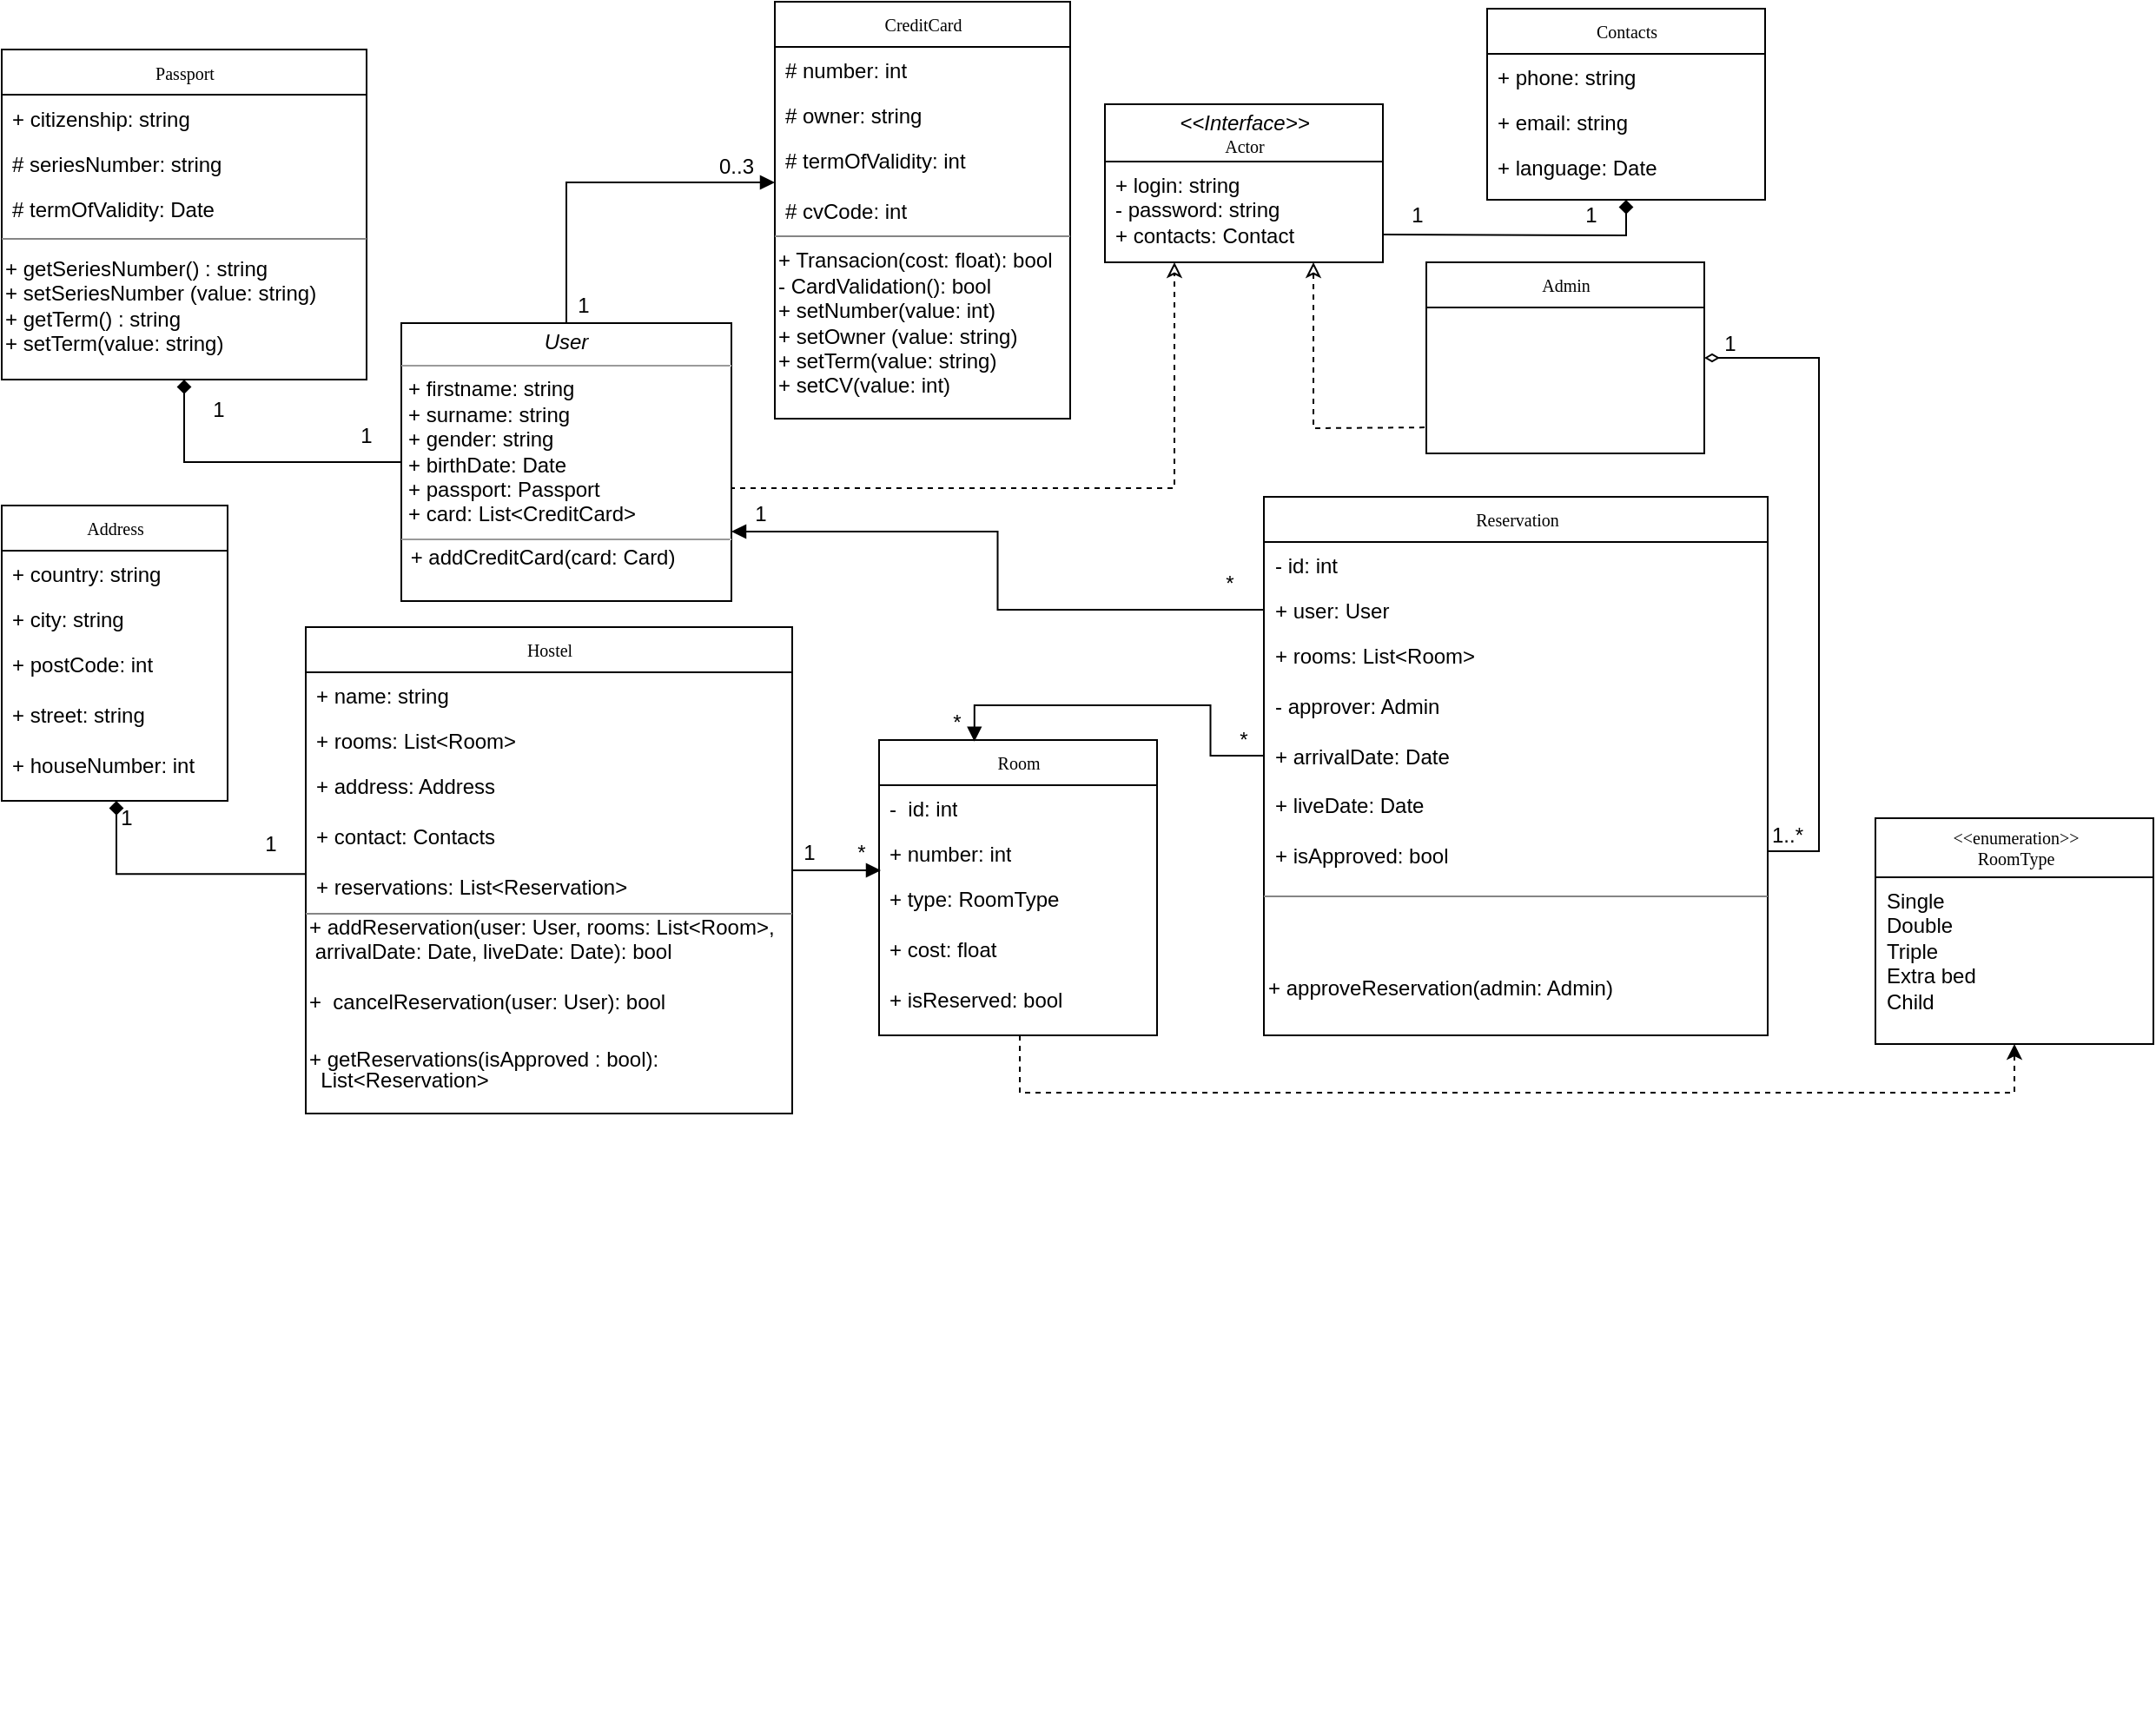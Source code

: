 <mxfile version="12.1.7" type="device" pages="1"><diagram name="Page-1" id="c4acf3e9-155e-7222-9cf6-157b1a14988f"><mxGraphModel dx="1764" dy="641" grid="0" gridSize="10" guides="1" tooltips="1" connect="1" arrows="1" fold="1" page="0" pageScale="1" pageWidth="850" pageHeight="1100" background="#ffffff" math="0" shadow="0"><root><mxCell id="0"/><mxCell id="1" parent="0"/><mxCell id="17acba5748e5396b-20" value="Passport" style="swimlane;html=1;fontStyle=0;childLayout=stackLayout;horizontal=1;startSize=26;fillColor=none;horizontalStack=0;resizeParent=1;resizeLast=0;collapsible=1;marginBottom=0;swimlaneFillColor=#ffffff;rounded=0;shadow=0;comic=0;labelBackgroundColor=none;strokeColor=#000000;strokeWidth=1;fontFamily=Verdana;fontSize=10;fontColor=#000000;align=center;" parent="1" vertex="1"><mxGeometry x="-195" y="47.5" width="210" height="190" as="geometry"/></mxCell><mxCell id="17acba5748e5396b-21" value="+ citizenship: string" style="text;html=1;strokeColor=none;fillColor=none;align=left;verticalAlign=top;spacingLeft=4;spacingRight=4;whiteSpace=wrap;overflow=hidden;rotatable=0;points=[[0,0.5],[1,0.5]];portConstraint=eastwest;" parent="17acba5748e5396b-20" vertex="1"><mxGeometry y="26" width="210" height="26" as="geometry"/></mxCell><mxCell id="17acba5748e5396b-24" value="# seriesNumber: string" style="text;html=1;strokeColor=none;fillColor=none;align=left;verticalAlign=top;spacingLeft=4;spacingRight=4;whiteSpace=wrap;overflow=hidden;rotatable=0;points=[[0,0.5],[1,0.5]];portConstraint=eastwest;" parent="17acba5748e5396b-20" vertex="1"><mxGeometry y="52" width="210" height="26" as="geometry"/></mxCell><mxCell id="17acba5748e5396b-26" value="# termOfValidity: Date" style="text;html=1;strokeColor=none;fillColor=none;align=left;verticalAlign=top;spacingLeft=4;spacingRight=4;whiteSpace=wrap;overflow=hidden;rotatable=0;points=[[0,0.5],[1,0.5]];portConstraint=eastwest;" parent="17acba5748e5396b-20" vertex="1"><mxGeometry y="78" width="210" height="26" as="geometry"/></mxCell><mxCell id="ypQrgN2P2nXU23HCcrol-1" value="" style="line;strokeWidth=1;html=1;perimeter=backbonePerimeter;points=[];outlineConnect=0;fillColor=none;gradientColor=none;align=left;strokeColor=#858585;" vertex="1" parent="17acba5748e5396b-20"><mxGeometry y="104" width="210" height="10" as="geometry"/></mxCell><mxCell id="ypQrgN2P2nXU23HCcrol-2" value="+ getSeriesNumber() : string&lt;br&gt;+ setSeriesNumber&amp;nbsp;(value: string)&lt;br&gt;+ getTerm() : string&lt;br&gt;+ setTerm(value: string)" style="text;html=1;strokeColor=none;fillColor=none;align=left;verticalAlign=middle;whiteSpace=wrap;rounded=0;" vertex="1" parent="17acba5748e5396b-20"><mxGeometry y="114" width="210" height="66" as="geometry"/></mxCell><mxCell id="17acba5748e5396b-30" value="&lt;i style=&quot;font-family: &amp;#34;helvetica&amp;#34; ; font-size: 12px&quot;&gt;&amp;lt;&amp;lt;Interface&amp;gt;&amp;gt;&lt;/i&gt;&lt;br style=&quot;font-family: &amp;#34;helvetica&amp;#34; ; font-size: 12px&quot;&gt;Actor" style="swimlane;html=1;fontStyle=0;childLayout=stackLayout;horizontal=1;startSize=33;fillColor=none;horizontalStack=0;resizeParent=1;resizeLast=0;collapsible=1;marginBottom=0;swimlaneFillColor=#ffffff;rounded=0;shadow=0;comic=0;labelBackgroundColor=none;strokeColor=#000000;strokeWidth=1;fontFamily=Verdana;fontSize=10;fontColor=#000000;align=center;" parent="1" vertex="1"><mxGeometry x="440" y="79" width="160" height="91" as="geometry"/></mxCell><mxCell id="VvkMcP-IdtEnduFRaQea-52" value="+ login: string&lt;br&gt;- password: string&lt;br&gt;&lt;span style=&quot;white-space: nowrap&quot;&gt;+ contacts: Contact&lt;/span&gt;" style="text;html=1;strokeColor=none;fillColor=none;align=left;verticalAlign=top;spacingLeft=4;spacingRight=4;whiteSpace=wrap;overflow=hidden;rotatable=0;points=[[0,0.5],[1,0.5]];portConstraint=eastwest;" parent="17acba5748e5396b-30" vertex="1"><mxGeometry y="33" width="160" height="57" as="geometry"/></mxCell><mxCell id="VvkMcP-IdtEnduFRaQea-48" style="edgeStyle=orthogonalEdgeStyle;rounded=0;orthogonalLoop=1;jettySize=auto;html=1;entryX=0.25;entryY=1;entryDx=0;entryDy=0;dashed=1;endArrow=classic;endFill=0;exitX=1;exitY=0.25;exitDx=0;exitDy=0;" parent="1" source="5d2195bd80daf111-15" target="17acba5748e5396b-30" edge="1"><mxGeometry relative="1" as="geometry"><Array as="points"><mxPoint x="225" y="300"/><mxPoint x="480" y="300"/></Array></mxGeometry></mxCell><mxCell id="VvkMcP-IdtEnduFRaQea-50" style="edgeStyle=orthogonalEdgeStyle;rounded=0;orthogonalLoop=1;jettySize=auto;html=1;endArrow=block;endFill=1;" parent="1" source="5d2195bd80daf111-15" target="VvkMcP-IdtEnduFRaQea-6" edge="1"><mxGeometry relative="1" as="geometry"/></mxCell><mxCell id="VvkMcP-IdtEnduFRaQea-51" style="edgeStyle=orthogonalEdgeStyle;rounded=0;orthogonalLoop=1;jettySize=auto;html=1;endArrow=diamond;endFill=1;entryX=0.5;entryY=1;entryDx=0;entryDy=0;" parent="1" source="5d2195bd80daf111-15" edge="1" target="17acba5748e5396b-20"><mxGeometry relative="1" as="geometry"><mxPoint x="110" y="210" as="targetPoint"/></mxGeometry></mxCell><mxCell id="5d2195bd80daf111-15" value="&lt;p style=&quot;margin: 0px ; margin-top: 4px ; text-align: center&quot;&gt;&lt;i&gt;User&lt;/i&gt;&lt;/p&gt;&lt;hr size=&quot;1&quot;&gt;&lt;p style=&quot;margin: 0px ; margin-left: 4px&quot;&gt;+ firstname: string&lt;br&gt;&lt;/p&gt;&lt;p style=&quot;margin: 0px ; margin-left: 4px&quot;&gt;+ surname: string&lt;/p&gt;&lt;p style=&quot;margin: 0px ; margin-left: 4px&quot;&gt;+ gender: string&lt;/p&gt;&lt;p style=&quot;margin: 0px ; margin-left: 4px&quot;&gt;+ birthDate: Date&lt;/p&gt;&lt;p style=&quot;margin: 0px ; margin-left: 4px&quot;&gt;+ passport: Passport&lt;/p&gt;&lt;p style=&quot;margin: 0px ; margin-left: 4px&quot;&gt;+ card: List&amp;lt;CreditCard&amp;gt;&lt;/p&gt;&lt;hr size=&quot;1&quot;&gt;&lt;p style=&quot;margin: 0px ; margin-left: 4px&quot;&gt;&lt;br&gt;&lt;/p&gt;" style="verticalAlign=top;align=left;overflow=fill;fontSize=12;fontFamily=Helvetica;html=1;rounded=0;shadow=0;comic=0;labelBackgroundColor=none;strokeColor=#000000;strokeWidth=1;fillColor=#ffffff;" parent="1" vertex="1"><mxGeometry x="35" y="205" width="190" height="160" as="geometry"/></mxCell><mxCell id="VvkMcP-IdtEnduFRaQea-49" style="edgeStyle=orthogonalEdgeStyle;rounded=0;orthogonalLoop=1;jettySize=auto;html=1;entryX=0.75;entryY=1;entryDx=0;entryDy=0;dashed=1;endArrow=classic;endFill=0;" parent="1" target="17acba5748e5396b-30" edge="1"><mxGeometry relative="1" as="geometry"><mxPoint x="630" y="265" as="sourcePoint"/></mxGeometry></mxCell><mxCell id="VvkMcP-IdtEnduFRaQea-3" value="CreditCard" style="swimlane;html=1;fontStyle=0;childLayout=stackLayout;horizontal=1;startSize=26;fillColor=none;horizontalStack=0;resizeParent=1;resizeLast=0;collapsible=1;marginBottom=0;swimlaneFillColor=#ffffff;rounded=0;shadow=0;comic=0;labelBackgroundColor=none;strokeColor=#000000;strokeWidth=1;fontFamily=Verdana;fontSize=10;fontColor=#000000;align=center;" parent="1" vertex="1"><mxGeometry x="250" y="20" width="170" height="240" as="geometry"/></mxCell><mxCell id="VvkMcP-IdtEnduFRaQea-4" value="# number: int" style="text;html=1;strokeColor=none;fillColor=none;align=left;verticalAlign=top;spacingLeft=4;spacingRight=4;whiteSpace=wrap;overflow=hidden;rotatable=0;points=[[0,0.5],[1,0.5]];portConstraint=eastwest;" parent="VvkMcP-IdtEnduFRaQea-3" vertex="1"><mxGeometry y="26" width="170" height="26" as="geometry"/></mxCell><mxCell id="VvkMcP-IdtEnduFRaQea-5" value="# owner: string" style="text;html=1;strokeColor=none;fillColor=none;align=left;verticalAlign=top;spacingLeft=4;spacingRight=4;whiteSpace=wrap;overflow=hidden;rotatable=0;points=[[0,0.5],[1,0.5]];portConstraint=eastwest;" parent="VvkMcP-IdtEnduFRaQea-3" vertex="1"><mxGeometry y="52" width="170" height="26" as="geometry"/></mxCell><mxCell id="VvkMcP-IdtEnduFRaQea-6" value="# termOfValidity: int&lt;br&gt;&lt;br&gt;# cvCode: int" style="text;html=1;strokeColor=none;fillColor=none;align=left;verticalAlign=top;spacingLeft=4;spacingRight=4;whiteSpace=wrap;overflow=hidden;rotatable=0;points=[[0,0.5],[1,0.5]];portConstraint=eastwest;" parent="VvkMcP-IdtEnduFRaQea-3" vertex="1"><mxGeometry y="78" width="170" height="52" as="geometry"/></mxCell><mxCell id="VvkMcP-IdtEnduFRaQea-41" value="" style="line;strokeWidth=1;html=1;perimeter=backbonePerimeter;points=[];outlineConnect=0;fillColor=none;gradientColor=none;align=left;strokeColor=#858585;" parent="VvkMcP-IdtEnduFRaQea-3" vertex="1"><mxGeometry y="130" width="170" height="10" as="geometry"/></mxCell><mxCell id="VvkMcP-IdtEnduFRaQea-42" value="+ Transacion(cost: float): bool&lt;br&gt;- CardValidation(): bool&lt;br&gt;+ setNumber(value: int)&lt;br&gt;+ setOwner (value: string)&lt;br&gt;+ setTerm(value: string)&lt;br&gt;+ setCV(value: int)" style="text;html=1;strokeColor=none;fillColor=none;align=left;verticalAlign=middle;whiteSpace=wrap;rounded=0;" parent="VvkMcP-IdtEnduFRaQea-3" vertex="1"><mxGeometry y="140" width="170" height="90" as="geometry"/></mxCell><mxCell id="VvkMcP-IdtEnduFRaQea-9" value="Contacts" style="swimlane;html=1;fontStyle=0;childLayout=stackLayout;horizontal=1;startSize=26;fillColor=none;horizontalStack=0;resizeParent=1;resizeLast=0;collapsible=1;marginBottom=0;swimlaneFillColor=#ffffff;rounded=0;shadow=0;comic=0;labelBackgroundColor=none;strokeColor=#000000;strokeWidth=1;fontFamily=Verdana;fontSize=10;fontColor=#000000;align=center;" parent="1" vertex="1"><mxGeometry x="660" y="24" width="160" height="110" as="geometry"/></mxCell><mxCell id="VvkMcP-IdtEnduFRaQea-10" value="+ phone: string" style="text;html=1;strokeColor=none;fillColor=none;align=left;verticalAlign=top;spacingLeft=4;spacingRight=4;whiteSpace=wrap;overflow=hidden;rotatable=0;points=[[0,0.5],[1,0.5]];portConstraint=eastwest;" parent="VvkMcP-IdtEnduFRaQea-9" vertex="1"><mxGeometry y="26" width="160" height="26" as="geometry"/></mxCell><mxCell id="VvkMcP-IdtEnduFRaQea-11" value="+ email: string" style="text;html=1;strokeColor=none;fillColor=none;align=left;verticalAlign=top;spacingLeft=4;spacingRight=4;whiteSpace=wrap;overflow=hidden;rotatable=0;points=[[0,0.5],[1,0.5]];portConstraint=eastwest;" parent="VvkMcP-IdtEnduFRaQea-9" vertex="1"><mxGeometry y="52" width="160" height="26" as="geometry"/></mxCell><mxCell id="VvkMcP-IdtEnduFRaQea-12" value="+ language: Date" style="text;html=1;strokeColor=none;fillColor=none;align=left;verticalAlign=top;spacingLeft=4;spacingRight=4;whiteSpace=wrap;overflow=hidden;rotatable=0;points=[[0,0.5],[1,0.5]];portConstraint=eastwest;" parent="VvkMcP-IdtEnduFRaQea-9" vertex="1"><mxGeometry y="78" width="160" height="26" as="geometry"/></mxCell><mxCell id="VvkMcP-IdtEnduFRaQea-13" value="Reservation" style="swimlane;html=1;fontStyle=0;childLayout=stackLayout;horizontal=1;startSize=26;fillColor=none;horizontalStack=0;resizeParent=1;resizeLast=0;collapsible=1;marginBottom=0;swimlaneFillColor=#ffffff;rounded=0;shadow=0;comic=0;labelBackgroundColor=none;strokeColor=#000000;strokeWidth=1;fontFamily=Verdana;fontSize=10;fontColor=#000000;align=center;" parent="1" vertex="1"><mxGeometry x="531.5" y="305" width="290" height="310" as="geometry"/></mxCell><mxCell id="VvkMcP-IdtEnduFRaQea-14" value="- id: int" style="text;html=1;strokeColor=none;fillColor=none;align=left;verticalAlign=top;spacingLeft=4;spacingRight=4;whiteSpace=wrap;overflow=hidden;rotatable=0;points=[[0,0.5],[1,0.5]];portConstraint=eastwest;" parent="VvkMcP-IdtEnduFRaQea-13" vertex="1"><mxGeometry y="26" width="290" height="26" as="geometry"/></mxCell><mxCell id="VvkMcP-IdtEnduFRaQea-15" value="+ user: User" style="text;html=1;strokeColor=none;fillColor=none;align=left;verticalAlign=top;spacingLeft=4;spacingRight=4;whiteSpace=wrap;overflow=hidden;rotatable=0;points=[[0,0.5],[1,0.5]];portConstraint=eastwest;" parent="VvkMcP-IdtEnduFRaQea-13" vertex="1"><mxGeometry y="52" width="290" height="26" as="geometry"/></mxCell><mxCell id="VvkMcP-IdtEnduFRaQea-16" value="+ rooms: List&amp;lt;Room&amp;gt;&lt;br&gt;&lt;br&gt;- approver: Admin&lt;br&gt;&lt;br&gt;+ arrivalDate: Date&lt;br&gt;&lt;br&gt;+ liveDate: Date&lt;br&gt;&lt;br&gt;+ isApproved: bool" style="text;html=1;strokeColor=none;fillColor=none;align=left;verticalAlign=top;spacingLeft=4;spacingRight=4;whiteSpace=wrap;overflow=hidden;rotatable=0;points=[[0,0.5],[1,0.5]];portConstraint=eastwest;" parent="VvkMcP-IdtEnduFRaQea-13" vertex="1"><mxGeometry y="78" width="290" height="142" as="geometry"/></mxCell><mxCell id="VvkMcP-IdtEnduFRaQea-44" value="" style="line;strokeWidth=1;html=1;perimeter=backbonePerimeter;points=[];outlineConnect=0;fillColor=none;gradientColor=none;align=left;strokeColor=#858585;" parent="VvkMcP-IdtEnduFRaQea-13" vertex="1"><mxGeometry y="220" width="290" height="20" as="geometry"/></mxCell><mxCell id="ypQrgN2P2nXU23HCcrol-7" value="&lt;br&gt;+ approveReservation(admin: Admin)&lt;br&gt;" style="text;html=1;strokeColor=none;fillColor=none;align=left;verticalAlign=middle;whiteSpace=wrap;rounded=0;" vertex="1" parent="VvkMcP-IdtEnduFRaQea-13"><mxGeometry y="240" width="290" height="70" as="geometry"/></mxCell><mxCell id="VvkMcP-IdtEnduFRaQea-17" value="Room" style="swimlane;html=1;fontStyle=0;childLayout=stackLayout;horizontal=1;startSize=26;fillColor=none;horizontalStack=0;resizeParent=1;resizeLast=0;collapsible=1;marginBottom=0;swimlaneFillColor=#ffffff;rounded=0;shadow=0;comic=0;labelBackgroundColor=none;strokeColor=#000000;strokeWidth=1;fontFamily=Verdana;fontSize=10;fontColor=#000000;align=center;" parent="1" vertex="1"><mxGeometry x="310" y="445" width="160" height="170" as="geometry"/></mxCell><mxCell id="VvkMcP-IdtEnduFRaQea-18" value="-&amp;nbsp; id: int" style="text;html=1;strokeColor=none;fillColor=none;align=left;verticalAlign=top;spacingLeft=4;spacingRight=4;whiteSpace=wrap;overflow=hidden;rotatable=0;points=[[0,0.5],[1,0.5]];portConstraint=eastwest;" parent="VvkMcP-IdtEnduFRaQea-17" vertex="1"><mxGeometry y="26" width="160" height="26" as="geometry"/></mxCell><mxCell id="VvkMcP-IdtEnduFRaQea-19" value="+ number: int" style="text;html=1;strokeColor=none;fillColor=none;align=left;verticalAlign=top;spacingLeft=4;spacingRight=4;whiteSpace=wrap;overflow=hidden;rotatable=0;points=[[0,0.5],[1,0.5]];portConstraint=eastwest;" parent="VvkMcP-IdtEnduFRaQea-17" vertex="1"><mxGeometry y="52" width="160" height="26" as="geometry"/></mxCell><mxCell id="VvkMcP-IdtEnduFRaQea-20" value="+ type: RoomType&lt;br&gt;&lt;br&gt;+ cost: float&lt;br&gt;&lt;br&gt;+ isReserved: bool&lt;br&gt;&amp;nbsp;" style="text;html=1;strokeColor=none;fillColor=none;align=left;verticalAlign=top;spacingLeft=4;spacingRight=4;whiteSpace=wrap;overflow=hidden;rotatable=0;points=[[0,0.5],[1,0.5]];portConstraint=eastwest;" parent="VvkMcP-IdtEnduFRaQea-17" vertex="1"><mxGeometry y="78" width="160" height="92" as="geometry"/></mxCell><mxCell id="VvkMcP-IdtEnduFRaQea-21" value="&amp;lt;&amp;lt;enumeration&amp;gt;&amp;gt;&lt;br&gt;RoomType" style="swimlane;html=1;fontStyle=0;childLayout=stackLayout;horizontal=1;startSize=34;fillColor=none;horizontalStack=0;resizeParent=1;resizeLast=0;collapsible=1;marginBottom=0;swimlaneFillColor=#ffffff;rounded=0;shadow=0;comic=0;labelBackgroundColor=none;strokeColor=#000000;strokeWidth=1;fontFamily=Verdana;fontSize=10;fontColor=#000000;align=center;" parent="1" vertex="1"><mxGeometry x="883.5" y="490" width="160" height="130" as="geometry"/></mxCell><mxCell id="VvkMcP-IdtEnduFRaQea-23" value="Single&lt;br&gt;Double&lt;br&gt;Triple&lt;br&gt;Extra bed&lt;br&gt;Child" style="text;html=1;strokeColor=none;fillColor=none;align=left;verticalAlign=top;spacingLeft=4;spacingRight=4;whiteSpace=wrap;overflow=hidden;rotatable=0;points=[[0,0.5],[1,0.5]];portConstraint=eastwest;" parent="VvkMcP-IdtEnduFRaQea-21" vertex="1"><mxGeometry y="34" width="160" height="86" as="geometry"/></mxCell><mxCell id="VvkMcP-IdtEnduFRaQea-59" style="edgeStyle=orthogonalEdgeStyle;rounded=0;orthogonalLoop=1;jettySize=auto;html=1;endArrow=diamond;endFill=1;exitX=0.005;exitY=0.782;exitDx=0;exitDy=0;exitPerimeter=0;" parent="1" source="VvkMcP-IdtEnduFRaQea-30" target="VvkMcP-IdtEnduFRaQea-34" edge="1"><mxGeometry relative="1" as="geometry"><Array as="points"><mxPoint x="-129" y="522"/></Array></mxGeometry></mxCell><mxCell id="VvkMcP-IdtEnduFRaQea-27" value="Hostel" style="swimlane;html=1;fontStyle=0;childLayout=stackLayout;horizontal=1;startSize=26;fillColor=none;horizontalStack=0;resizeParent=1;resizeLast=0;collapsible=1;marginBottom=0;swimlaneFillColor=#ffffff;rounded=0;shadow=0;comic=0;labelBackgroundColor=none;strokeColor=#000000;strokeWidth=1;fontFamily=Verdana;fontSize=10;fontColor=#000000;align=center;flipH=0;" parent="1" vertex="1"><mxGeometry x="-20" y="380" width="280" height="280" as="geometry"/></mxCell><mxCell id="VvkMcP-IdtEnduFRaQea-28" value="+ name: string" style="text;html=1;strokeColor=none;fillColor=none;align=left;verticalAlign=top;spacingLeft=4;spacingRight=4;whiteSpace=wrap;overflow=hidden;rotatable=0;points=[[0,0.5],[1,0.5]];portConstraint=eastwest;" parent="VvkMcP-IdtEnduFRaQea-27" vertex="1"><mxGeometry y="26" width="280" height="26" as="geometry"/></mxCell><mxCell id="VvkMcP-IdtEnduFRaQea-29" value="+ rooms: List&amp;lt;Room&amp;gt;" style="text;html=1;strokeColor=none;fillColor=none;align=left;verticalAlign=top;spacingLeft=4;spacingRight=4;whiteSpace=wrap;overflow=hidden;rotatable=0;points=[[0,0.5],[1,0.5]];portConstraint=eastwest;" parent="VvkMcP-IdtEnduFRaQea-27" vertex="1"><mxGeometry y="52" width="280" height="26" as="geometry"/></mxCell><mxCell id="VvkMcP-IdtEnduFRaQea-30" value="+ address: Address&lt;br&gt;&lt;br&gt;+ contact: Contacts&lt;br&gt;&lt;br&gt;+ reservations: List&amp;lt;Reservation&amp;gt;" style="text;html=1;strokeColor=none;fillColor=none;align=left;verticalAlign=top;spacingLeft=4;spacingRight=4;whiteSpace=wrap;overflow=hidden;rotatable=0;points=[[0,0.5],[1,0.5]];portConstraint=eastwest;" parent="VvkMcP-IdtEnduFRaQea-27" vertex="1"><mxGeometry y="78" width="280" height="82" as="geometry"/></mxCell><mxCell id="VvkMcP-IdtEnduFRaQea-36" value="" style="line;strokeWidth=1;html=1;perimeter=backbonePerimeter;points=[];outlineConnect=0;fillColor=none;gradientColor=none;align=left;strokeColor=#858585;" parent="VvkMcP-IdtEnduFRaQea-27" vertex="1"><mxGeometry y="160" width="280" height="10" as="geometry"/></mxCell><mxCell id="VvkMcP-IdtEnduFRaQea-37" value="+ addReservation(user: User, rooms: List&amp;lt;Room&amp;gt;,&amp;nbsp; &amp;nbsp;arrivalDate: Date, liveDate: Date): bool&lt;br&gt;&lt;br&gt;+&amp;nbsp; cancelReservation(user: User): bool&lt;br&gt;&lt;br&gt;&lt;p style=&quot;line-height: 0%&quot;&gt;+ getReservations(isApproved : bool):&lt;/p&gt;&lt;p style=&quot;line-height: 0%&quot;&gt;&amp;nbsp; List&amp;lt;Reservation&amp;gt;&lt;/p&gt;&lt;p style=&quot;line-height: 0%&quot;&gt;&lt;br&gt;&lt;/p&gt;" style="text;html=1;strokeColor=none;fillColor=none;align=left;verticalAlign=middle;whiteSpace=wrap;rounded=0;" parent="VvkMcP-IdtEnduFRaQea-27" vertex="1"><mxGeometry y="170" width="280" height="110" as="geometry"/></mxCell><mxCell id="VvkMcP-IdtEnduFRaQea-31" value="Address" style="swimlane;html=1;fontStyle=0;childLayout=stackLayout;horizontal=1;startSize=26;fillColor=none;horizontalStack=0;resizeParent=1;resizeLast=0;collapsible=1;marginBottom=0;swimlaneFillColor=#ffffff;rounded=0;shadow=0;comic=0;labelBackgroundColor=none;strokeColor=#000000;strokeWidth=1;fontFamily=Verdana;fontSize=10;fontColor=#000000;align=center;" parent="1" vertex="1"><mxGeometry x="-195" y="310" width="130" height="170" as="geometry"/></mxCell><mxCell id="VvkMcP-IdtEnduFRaQea-32" value="+ country: string" style="text;html=1;strokeColor=none;fillColor=none;align=left;verticalAlign=top;spacingLeft=4;spacingRight=4;whiteSpace=wrap;overflow=hidden;rotatable=0;points=[[0,0.5],[1,0.5]];portConstraint=eastwest;" parent="VvkMcP-IdtEnduFRaQea-31" vertex="1"><mxGeometry y="26" width="130" height="26" as="geometry"/></mxCell><mxCell id="VvkMcP-IdtEnduFRaQea-33" value="+ city: string" style="text;html=1;strokeColor=none;fillColor=none;align=left;verticalAlign=top;spacingLeft=4;spacingRight=4;whiteSpace=wrap;overflow=hidden;rotatable=0;points=[[0,0.5],[1,0.5]];portConstraint=eastwest;" parent="VvkMcP-IdtEnduFRaQea-31" vertex="1"><mxGeometry y="52" width="130" height="26" as="geometry"/></mxCell><mxCell id="VvkMcP-IdtEnduFRaQea-34" value="+ postCode: int&lt;br&gt;&lt;br&gt;+ street: string&lt;br&gt;&lt;br&gt;+ houseNumber: int" style="text;html=1;strokeColor=none;fillColor=none;align=left;verticalAlign=top;spacingLeft=4;spacingRight=4;whiteSpace=wrap;overflow=hidden;rotatable=0;points=[[0,0.5],[1,0.5]];portConstraint=eastwest;" parent="VvkMcP-IdtEnduFRaQea-31" vertex="1"><mxGeometry y="78" width="130" height="92" as="geometry"/></mxCell><mxCell id="VvkMcP-IdtEnduFRaQea-35" value="" style="endArrow=none;html=1;strokeColor=none;" parent="1" edge="1"><mxGeometry width="50" height="50" relative="1" as="geometry"><mxPoint x="40" y="1010" as="sourcePoint"/><mxPoint x="90" y="960" as="targetPoint"/></mxGeometry></mxCell><mxCell id="VvkMcP-IdtEnduFRaQea-46" value="&amp;nbsp;+ addCreditCard(card: Card)" style="text;html=1;strokeColor=none;fillColor=none;align=left;verticalAlign=middle;whiteSpace=wrap;rounded=0;" parent="1" vertex="1"><mxGeometry x="35" y="330" width="170" height="20" as="geometry"/></mxCell><mxCell id="VvkMcP-IdtEnduFRaQea-53" style="edgeStyle=orthogonalEdgeStyle;rounded=0;orthogonalLoop=1;jettySize=auto;html=1;entryX=0.5;entryY=1;entryDx=0;entryDy=0;endArrow=diamond;endFill=1;" parent="1" target="VvkMcP-IdtEnduFRaQea-9" edge="1"><mxGeometry relative="1" as="geometry"><mxPoint x="600" y="154" as="sourcePoint"/></mxGeometry></mxCell><mxCell id="VvkMcP-IdtEnduFRaQea-54" style="edgeStyle=orthogonalEdgeStyle;rounded=0;orthogonalLoop=1;jettySize=auto;html=1;entryX=1;entryY=0.75;entryDx=0;entryDy=0;endArrow=block;endFill=1;" parent="1" source="VvkMcP-IdtEnduFRaQea-15" target="5d2195bd80daf111-15" edge="1"><mxGeometry relative="1" as="geometry"/></mxCell><mxCell id="VvkMcP-IdtEnduFRaQea-55" style="edgeStyle=orthogonalEdgeStyle;rounded=0;orthogonalLoop=1;jettySize=auto;html=1;entryX=0.343;entryY=0.005;entryDx=0;entryDy=0;entryPerimeter=0;endArrow=block;endFill=1;" parent="1" source="VvkMcP-IdtEnduFRaQea-16" target="VvkMcP-IdtEnduFRaQea-17" edge="1"><mxGeometry relative="1" as="geometry"/></mxCell><mxCell id="VvkMcP-IdtEnduFRaQea-56" style="edgeStyle=orthogonalEdgeStyle;rounded=0;orthogonalLoop=1;jettySize=auto;html=1;entryX=1;entryY=0.5;entryDx=0;entryDy=0;endArrow=diamondThin;endFill=0;" parent="1" source="VvkMcP-IdtEnduFRaQea-16" target="ypQrgN2P2nXU23HCcrol-3" edge="1"><mxGeometry relative="1" as="geometry"><mxPoint x="725" y="310" as="targetPoint"/><Array as="points"><mxPoint x="851" y="509"/><mxPoint x="851" y="225"/></Array></mxGeometry></mxCell><mxCell id="VvkMcP-IdtEnduFRaQea-57" style="edgeStyle=orthogonalEdgeStyle;rounded=0;orthogonalLoop=1;jettySize=auto;html=1;entryX=0.5;entryY=1;entryDx=0;entryDy=0;endArrow=classic;endFill=1;dashed=1;" parent="1" source="VvkMcP-IdtEnduFRaQea-20" target="VvkMcP-IdtEnduFRaQea-21" edge="1"><mxGeometry relative="1" as="geometry"><Array as="points"><mxPoint x="391" y="648"/><mxPoint x="964" y="648"/></Array></mxGeometry></mxCell><mxCell id="VvkMcP-IdtEnduFRaQea-60" style="edgeStyle=orthogonalEdgeStyle;rounded=0;orthogonalLoop=1;jettySize=auto;html=1;endArrow=block;endFill=1;" parent="1" source="VvkMcP-IdtEnduFRaQea-30" edge="1"><mxGeometry relative="1" as="geometry"><mxPoint x="311" y="520" as="targetPoint"/><Array as="points"><mxPoint x="288" y="520"/><mxPoint x="288" y="520"/></Array></mxGeometry></mxCell><mxCell id="ypQrgN2P2nXU23HCcrol-3" value="Admin" style="swimlane;html=1;fontStyle=0;childLayout=stackLayout;horizontal=1;startSize=26;fillColor=none;horizontalStack=0;resizeParent=1;resizeLast=0;collapsible=1;marginBottom=0;swimlaneFillColor=#ffffff;rounded=0;shadow=0;comic=0;labelBackgroundColor=none;strokeColor=#000000;strokeWidth=1;fontFamily=Verdana;fontSize=10;fontColor=#000000;align=center;" vertex="1" parent="1"><mxGeometry x="625" y="170" width="160" height="110" as="geometry"/></mxCell><mxCell id="ypQrgN2P2nXU23HCcrol-9" value="1" style="text;html=1;strokeColor=none;fillColor=none;align=center;verticalAlign=middle;whiteSpace=wrap;rounded=0;" vertex="1" parent="1"><mxGeometry x="600" y="132.5" width="40" height="20" as="geometry"/></mxCell><mxCell id="ypQrgN2P2nXU23HCcrol-10" value="1" style="text;html=1;strokeColor=none;fillColor=none;align=center;verticalAlign=middle;whiteSpace=wrap;rounded=0;" vertex="1" parent="1"><mxGeometry x="700" y="132.5" width="40" height="20" as="geometry"/></mxCell><mxCell id="ypQrgN2P2nXU23HCcrol-11" value="1..*" style="text;html=1;strokeColor=none;fillColor=none;align=center;verticalAlign=middle;whiteSpace=wrap;rounded=0;" vertex="1" parent="1"><mxGeometry x="813" y="490" width="40" height="20" as="geometry"/></mxCell><mxCell id="ypQrgN2P2nXU23HCcrol-15" value="1" style="text;html=1;strokeColor=none;fillColor=none;align=center;verticalAlign=middle;whiteSpace=wrap;rounded=0;" vertex="1" parent="1"><mxGeometry x="780" y="206.5" width="40" height="20" as="geometry"/></mxCell><mxCell id="ypQrgN2P2nXU23HCcrol-16" value="1" style="text;html=1;strokeColor=none;fillColor=none;align=center;verticalAlign=middle;whiteSpace=wrap;rounded=0;" vertex="1" parent="1"><mxGeometry x="120" y="185" width="40" height="20" as="geometry"/></mxCell><mxCell id="ypQrgN2P2nXU23HCcrol-17" value="0..3" style="text;html=1;strokeColor=none;fillColor=none;align=center;verticalAlign=middle;whiteSpace=wrap;rounded=0;" vertex="1" parent="1"><mxGeometry x="207.5" y="104.5" width="40" height="20" as="geometry"/></mxCell><mxCell id="ypQrgN2P2nXU23HCcrol-18" value="1" style="text;html=1;strokeColor=none;fillColor=none;align=center;verticalAlign=middle;whiteSpace=wrap;rounded=0;" vertex="1" parent="1"><mxGeometry x="-143" y="480" width="40" height="20" as="geometry"/></mxCell><mxCell id="ypQrgN2P2nXU23HCcrol-21" value="1" style="text;html=1;strokeColor=none;fillColor=none;align=center;verticalAlign=middle;whiteSpace=wrap;rounded=0;" vertex="1" parent="1"><mxGeometry x="-90" y="245" width="40" height="20" as="geometry"/></mxCell><mxCell id="ypQrgN2P2nXU23HCcrol-22" value="1" style="text;html=1;strokeColor=none;fillColor=none;align=center;verticalAlign=middle;whiteSpace=wrap;rounded=0;" vertex="1" parent="1"><mxGeometry x="250" y="500" width="40" height="20" as="geometry"/></mxCell><mxCell id="ypQrgN2P2nXU23HCcrol-23" value="1" style="text;html=1;strokeColor=none;fillColor=none;align=center;verticalAlign=middle;whiteSpace=wrap;rounded=0;" vertex="1" parent="1"><mxGeometry x="-60" y="495" width="40" height="20" as="geometry"/></mxCell><mxCell id="ypQrgN2P2nXU23HCcrol-27" value="*" style="text;html=1;strokeColor=none;fillColor=none;align=center;verticalAlign=middle;whiteSpace=wrap;rounded=0;direction=south;" vertex="1" parent="1"><mxGeometry x="290" y="495" width="20" height="30" as="geometry"/></mxCell><mxCell id="ypQrgN2P2nXU23HCcrol-33" value="1" style="text;html=1;strokeColor=none;fillColor=none;align=center;verticalAlign=middle;whiteSpace=wrap;rounded=0;" vertex="1" parent="1"><mxGeometry x="222" y="305" width="40" height="20" as="geometry"/></mxCell><mxCell id="ypQrgN2P2nXU23HCcrol-34" value="*" style="text;html=1;strokeColor=none;fillColor=none;align=center;verticalAlign=middle;whiteSpace=wrap;rounded=0;" vertex="1" parent="1"><mxGeometry x="491.5" y="345" width="40" height="20" as="geometry"/></mxCell><mxCell id="ypQrgN2P2nXU23HCcrol-35" value="1" style="text;html=1;strokeColor=none;fillColor=none;align=center;verticalAlign=middle;whiteSpace=wrap;rounded=0;" vertex="1" parent="1"><mxGeometry x="-5" y="260" width="40" height="20" as="geometry"/></mxCell><mxCell id="ypQrgN2P2nXU23HCcrol-36" value="*" style="text;html=1;strokeColor=none;fillColor=none;align=center;verticalAlign=middle;whiteSpace=wrap;rounded=0;" vertex="1" parent="1"><mxGeometry x="500" y="435" width="40" height="20" as="geometry"/></mxCell><mxCell id="ypQrgN2P2nXU23HCcrol-39" value="*" style="text;html=1;strokeColor=none;fillColor=none;align=center;verticalAlign=middle;whiteSpace=wrap;rounded=0;" vertex="1" parent="1"><mxGeometry x="335" y="425" width="40" height="20" as="geometry"/></mxCell></root></mxGraphModel></diagram></mxfile>